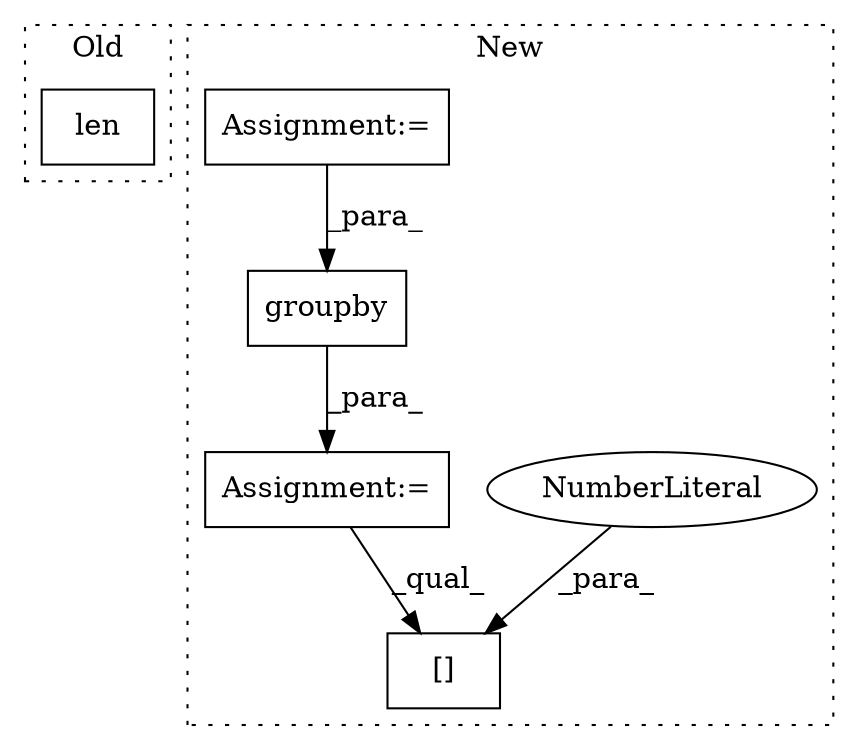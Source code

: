 digraph G {
subgraph cluster0 {
1 [label="len" a="32" s="575,580" l="4,1" shape="box"];
label = "Old";
style="dotted";
}
subgraph cluster1 {
2 [label="groupby" a="32" s="712,779" l="8,1" shape="box"];
3 [label="[]" a="2" s="949,952" l="2,1" shape="box"];
4 [label="NumberLiteral" a="34" s="951" l="1" shape="ellipse"];
5 [label="Assignment:=" a="7" s="621,780" l="67,2" shape="box"];
6 [label="Assignment:=" a="7" s="526" l="1" shape="box"];
label = "New";
style="dotted";
}
2 -> 5 [label="_para_"];
4 -> 3 [label="_para_"];
5 -> 3 [label="_qual_"];
6 -> 2 [label="_para_"];
}